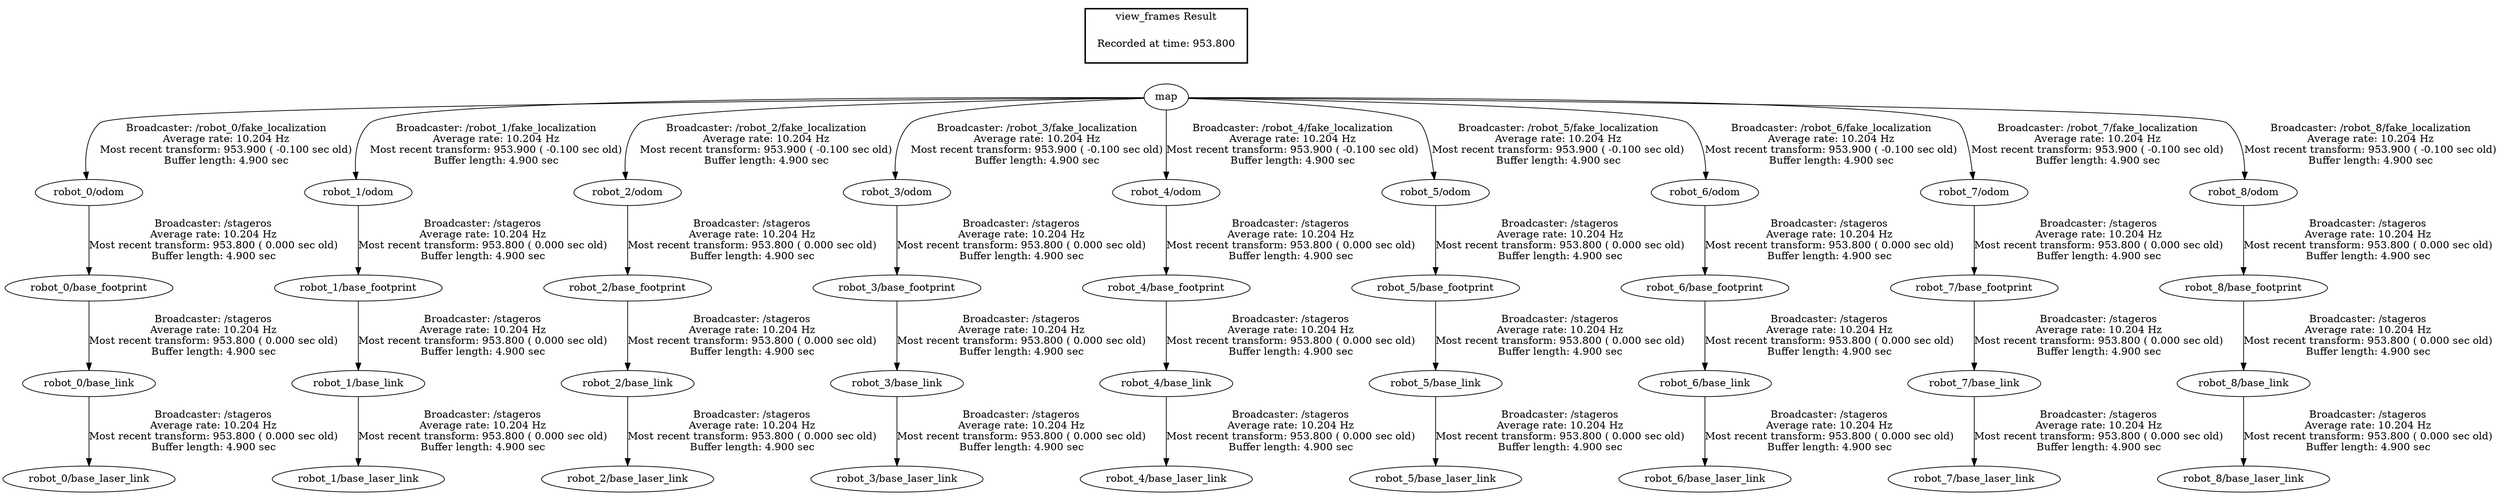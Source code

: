 digraph G {
"robot_0/base_link" -> "robot_0/base_laser_link"[label="Broadcaster: /stageros\nAverage rate: 10.204 Hz\nMost recent transform: 953.800 ( 0.000 sec old)\nBuffer length: 4.900 sec\n"];
"robot_0/base_footprint" -> "robot_0/base_link"[label="Broadcaster: /stageros\nAverage rate: 10.204 Hz\nMost recent transform: 953.800 ( 0.000 sec old)\nBuffer length: 4.900 sec\n"];
"robot_0/odom" -> "robot_0/base_footprint"[label="Broadcaster: /stageros\nAverage rate: 10.204 Hz\nMost recent transform: 953.800 ( 0.000 sec old)\nBuffer length: 4.900 sec\n"];
"map" -> "robot_0/odom"[label="Broadcaster: /robot_0/fake_localization\nAverage rate: 10.204 Hz\nMost recent transform: 953.900 ( -0.100 sec old)\nBuffer length: 4.900 sec\n"];
"robot_1/base_link" -> "robot_1/base_laser_link"[label="Broadcaster: /stageros\nAverage rate: 10.204 Hz\nMost recent transform: 953.800 ( 0.000 sec old)\nBuffer length: 4.900 sec\n"];
"robot_1/base_footprint" -> "robot_1/base_link"[label="Broadcaster: /stageros\nAverage rate: 10.204 Hz\nMost recent transform: 953.800 ( 0.000 sec old)\nBuffer length: 4.900 sec\n"];
"robot_1/odom" -> "robot_1/base_footprint"[label="Broadcaster: /stageros\nAverage rate: 10.204 Hz\nMost recent transform: 953.800 ( 0.000 sec old)\nBuffer length: 4.900 sec\n"];
"map" -> "robot_1/odom"[label="Broadcaster: /robot_1/fake_localization\nAverage rate: 10.204 Hz\nMost recent transform: 953.900 ( -0.100 sec old)\nBuffer length: 4.900 sec\n"];
"robot_2/base_link" -> "robot_2/base_laser_link"[label="Broadcaster: /stageros\nAverage rate: 10.204 Hz\nMost recent transform: 953.800 ( 0.000 sec old)\nBuffer length: 4.900 sec\n"];
"robot_2/base_footprint" -> "robot_2/base_link"[label="Broadcaster: /stageros\nAverage rate: 10.204 Hz\nMost recent transform: 953.800 ( 0.000 sec old)\nBuffer length: 4.900 sec\n"];
"robot_2/odom" -> "robot_2/base_footprint"[label="Broadcaster: /stageros\nAverage rate: 10.204 Hz\nMost recent transform: 953.800 ( 0.000 sec old)\nBuffer length: 4.900 sec\n"];
"map" -> "robot_2/odom"[label="Broadcaster: /robot_2/fake_localization\nAverage rate: 10.204 Hz\nMost recent transform: 953.900 ( -0.100 sec old)\nBuffer length: 4.900 sec\n"];
"robot_3/base_link" -> "robot_3/base_laser_link"[label="Broadcaster: /stageros\nAverage rate: 10.204 Hz\nMost recent transform: 953.800 ( 0.000 sec old)\nBuffer length: 4.900 sec\n"];
"robot_3/base_footprint" -> "robot_3/base_link"[label="Broadcaster: /stageros\nAverage rate: 10.204 Hz\nMost recent transform: 953.800 ( 0.000 sec old)\nBuffer length: 4.900 sec\n"];
"robot_3/odom" -> "robot_3/base_footprint"[label="Broadcaster: /stageros\nAverage rate: 10.204 Hz\nMost recent transform: 953.800 ( 0.000 sec old)\nBuffer length: 4.900 sec\n"];
"map" -> "robot_3/odom"[label="Broadcaster: /robot_3/fake_localization\nAverage rate: 10.204 Hz\nMost recent transform: 953.900 ( -0.100 sec old)\nBuffer length: 4.900 sec\n"];
"robot_4/base_link" -> "robot_4/base_laser_link"[label="Broadcaster: /stageros\nAverage rate: 10.204 Hz\nMost recent transform: 953.800 ( 0.000 sec old)\nBuffer length: 4.900 sec\n"];
"robot_4/base_footprint" -> "robot_4/base_link"[label="Broadcaster: /stageros\nAverage rate: 10.204 Hz\nMost recent transform: 953.800 ( 0.000 sec old)\nBuffer length: 4.900 sec\n"];
"robot_4/odom" -> "robot_4/base_footprint"[label="Broadcaster: /stageros\nAverage rate: 10.204 Hz\nMost recent transform: 953.800 ( 0.000 sec old)\nBuffer length: 4.900 sec\n"];
"map" -> "robot_4/odom"[label="Broadcaster: /robot_4/fake_localization\nAverage rate: 10.204 Hz\nMost recent transform: 953.900 ( -0.100 sec old)\nBuffer length: 4.900 sec\n"];
"robot_5/base_link" -> "robot_5/base_laser_link"[label="Broadcaster: /stageros\nAverage rate: 10.204 Hz\nMost recent transform: 953.800 ( 0.000 sec old)\nBuffer length: 4.900 sec\n"];
"robot_5/base_footprint" -> "robot_5/base_link"[label="Broadcaster: /stageros\nAverage rate: 10.204 Hz\nMost recent transform: 953.800 ( 0.000 sec old)\nBuffer length: 4.900 sec\n"];
"robot_5/odom" -> "robot_5/base_footprint"[label="Broadcaster: /stageros\nAverage rate: 10.204 Hz\nMost recent transform: 953.800 ( 0.000 sec old)\nBuffer length: 4.900 sec\n"];
"map" -> "robot_5/odom"[label="Broadcaster: /robot_5/fake_localization\nAverage rate: 10.204 Hz\nMost recent transform: 953.900 ( -0.100 sec old)\nBuffer length: 4.900 sec\n"];
"robot_6/base_link" -> "robot_6/base_laser_link"[label="Broadcaster: /stageros\nAverage rate: 10.204 Hz\nMost recent transform: 953.800 ( 0.000 sec old)\nBuffer length: 4.900 sec\n"];
"robot_6/base_footprint" -> "robot_6/base_link"[label="Broadcaster: /stageros\nAverage rate: 10.204 Hz\nMost recent transform: 953.800 ( 0.000 sec old)\nBuffer length: 4.900 sec\n"];
"robot_6/odom" -> "robot_6/base_footprint"[label="Broadcaster: /stageros\nAverage rate: 10.204 Hz\nMost recent transform: 953.800 ( 0.000 sec old)\nBuffer length: 4.900 sec\n"];
"map" -> "robot_6/odom"[label="Broadcaster: /robot_6/fake_localization\nAverage rate: 10.204 Hz\nMost recent transform: 953.900 ( -0.100 sec old)\nBuffer length: 4.900 sec\n"];
"robot_7/base_link" -> "robot_7/base_laser_link"[label="Broadcaster: /stageros\nAverage rate: 10.204 Hz\nMost recent transform: 953.800 ( 0.000 sec old)\nBuffer length: 4.900 sec\n"];
"robot_7/base_footprint" -> "robot_7/base_link"[label="Broadcaster: /stageros\nAverage rate: 10.204 Hz\nMost recent transform: 953.800 ( 0.000 sec old)\nBuffer length: 4.900 sec\n"];
"robot_7/odom" -> "robot_7/base_footprint"[label="Broadcaster: /stageros\nAverage rate: 10.204 Hz\nMost recent transform: 953.800 ( 0.000 sec old)\nBuffer length: 4.900 sec\n"];
"map" -> "robot_7/odom"[label="Broadcaster: /robot_7/fake_localization\nAverage rate: 10.204 Hz\nMost recent transform: 953.900 ( -0.100 sec old)\nBuffer length: 4.900 sec\n"];
"robot_8/base_link" -> "robot_8/base_laser_link"[label="Broadcaster: /stageros\nAverage rate: 10.204 Hz\nMost recent transform: 953.800 ( 0.000 sec old)\nBuffer length: 4.900 sec\n"];
"robot_8/base_footprint" -> "robot_8/base_link"[label="Broadcaster: /stageros\nAverage rate: 10.204 Hz\nMost recent transform: 953.800 ( 0.000 sec old)\nBuffer length: 4.900 sec\n"];
"robot_8/odom" -> "robot_8/base_footprint"[label="Broadcaster: /stageros\nAverage rate: 10.204 Hz\nMost recent transform: 953.800 ( 0.000 sec old)\nBuffer length: 4.900 sec\n"];
"map" -> "robot_8/odom"[label="Broadcaster: /robot_8/fake_localization\nAverage rate: 10.204 Hz\nMost recent transform: 953.900 ( -0.100 sec old)\nBuffer length: 4.900 sec\n"];
edge [style=invis];
 subgraph cluster_legend { style=bold; color=black; label ="view_frames Result";
"Recorded at time: 953.800"[ shape=plaintext ] ;
 }->"map";
}